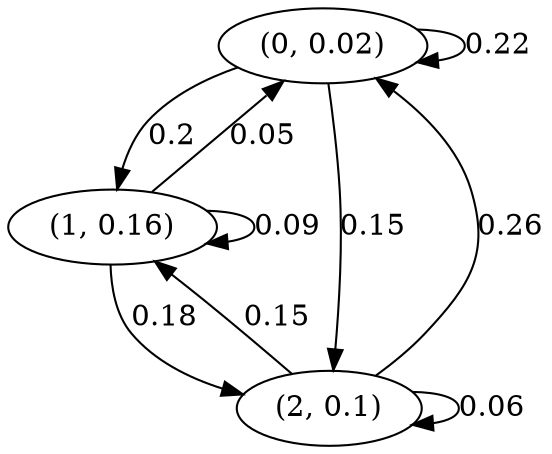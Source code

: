 digraph {
    0 [ label = "(0, 0.02)" ]
    1 [ label = "(1, 0.16)" ]
    2 [ label = "(2, 0.1)" ]
    0 -> 0 [ label = "0.22" ]
    1 -> 1 [ label = "0.09" ]
    2 -> 2 [ label = "0.06" ]
    1 -> 0 [ label = "0.05" ]
    2 -> 0 [ label = "0.26" ]
    0 -> 1 [ label = "0.2" ]
    2 -> 1 [ label = "0.15" ]
    0 -> 2 [ label = "0.15" ]
    1 -> 2 [ label = "0.18" ]
}

